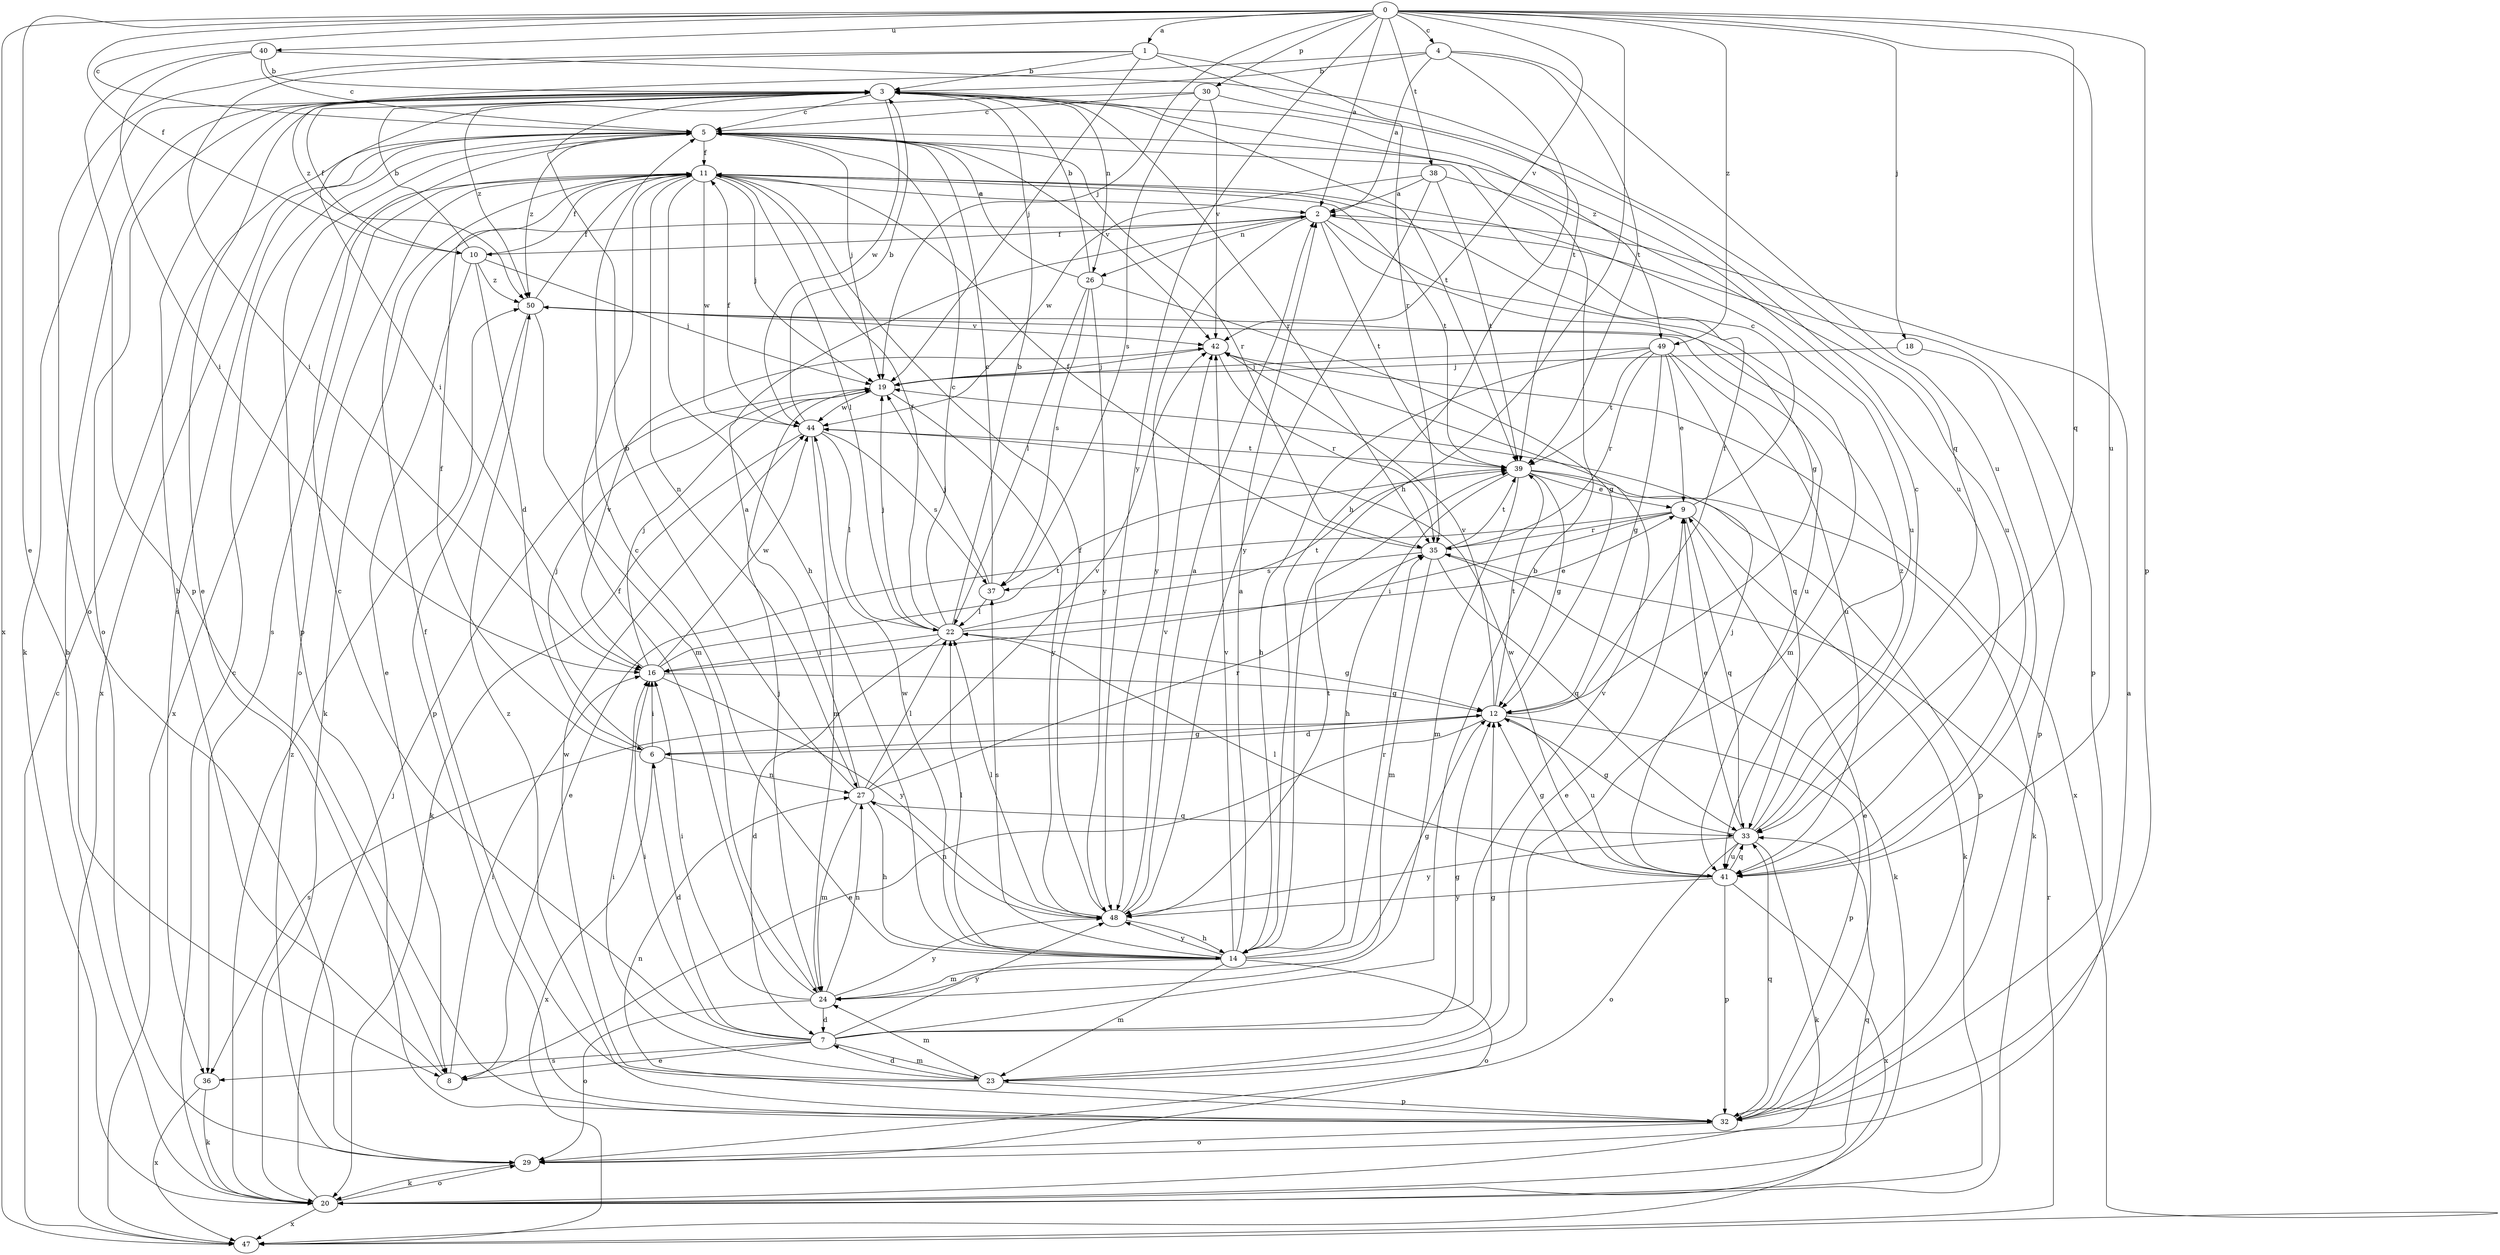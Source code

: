 strict digraph  {
0;
1;
2;
3;
4;
5;
6;
7;
8;
9;
10;
11;
12;
14;
16;
18;
19;
20;
22;
23;
24;
26;
27;
29;
30;
32;
33;
35;
36;
37;
38;
39;
40;
41;
42;
44;
47;
48;
49;
50;
0 -> 1  [label=a];
0 -> 2  [label=a];
0 -> 4  [label=c];
0 -> 5  [label=c];
0 -> 8  [label=e];
0 -> 10  [label=f];
0 -> 14  [label=h];
0 -> 18  [label=j];
0 -> 19  [label=j];
0 -> 30  [label=p];
0 -> 32  [label=p];
0 -> 33  [label=q];
0 -> 38  [label=t];
0 -> 40  [label=u];
0 -> 41  [label=u];
0 -> 42  [label=v];
0 -> 47  [label=x];
0 -> 48  [label=y];
0 -> 49  [label=z];
1 -> 3  [label=b];
1 -> 16  [label=i];
1 -> 19  [label=j];
1 -> 29  [label=o];
1 -> 35  [label=r];
1 -> 39  [label=t];
2 -> 10  [label=f];
2 -> 12  [label=g];
2 -> 20  [label=k];
2 -> 23  [label=m];
2 -> 26  [label=n];
2 -> 32  [label=p];
2 -> 39  [label=t];
2 -> 48  [label=y];
3 -> 5  [label=c];
3 -> 8  [label=e];
3 -> 10  [label=f];
3 -> 20  [label=k];
3 -> 26  [label=n];
3 -> 29  [label=o];
3 -> 35  [label=r];
3 -> 39  [label=t];
3 -> 44  [label=w];
3 -> 49  [label=z];
3 -> 50  [label=z];
4 -> 2  [label=a];
4 -> 3  [label=b];
4 -> 14  [label=h];
4 -> 39  [label=t];
4 -> 41  [label=u];
4 -> 50  [label=z];
5 -> 11  [label=f];
5 -> 19  [label=j];
5 -> 32  [label=p];
5 -> 35  [label=r];
5 -> 36  [label=s];
5 -> 42  [label=v];
5 -> 47  [label=x];
5 -> 50  [label=z];
6 -> 11  [label=f];
6 -> 12  [label=g];
6 -> 16  [label=i];
6 -> 19  [label=j];
6 -> 27  [label=n];
6 -> 47  [label=x];
7 -> 3  [label=b];
7 -> 5  [label=c];
7 -> 6  [label=d];
7 -> 8  [label=e];
7 -> 12  [label=g];
7 -> 16  [label=i];
7 -> 23  [label=m];
7 -> 36  [label=s];
7 -> 42  [label=v];
7 -> 48  [label=y];
8 -> 3  [label=b];
8 -> 16  [label=i];
9 -> 5  [label=c];
9 -> 8  [label=e];
9 -> 16  [label=i];
9 -> 20  [label=k];
9 -> 33  [label=q];
9 -> 35  [label=r];
10 -> 3  [label=b];
10 -> 6  [label=d];
10 -> 8  [label=e];
10 -> 11  [label=f];
10 -> 19  [label=j];
10 -> 50  [label=z];
11 -> 2  [label=a];
11 -> 14  [label=h];
11 -> 19  [label=j];
11 -> 22  [label=l];
11 -> 27  [label=n];
11 -> 29  [label=o];
11 -> 36  [label=s];
11 -> 39  [label=t];
11 -> 41  [label=u];
11 -> 44  [label=w];
11 -> 47  [label=x];
12 -> 6  [label=d];
12 -> 8  [label=e];
12 -> 11  [label=f];
12 -> 32  [label=p];
12 -> 36  [label=s];
12 -> 39  [label=t];
12 -> 41  [label=u];
12 -> 42  [label=v];
14 -> 2  [label=a];
14 -> 5  [label=c];
14 -> 12  [label=g];
14 -> 22  [label=l];
14 -> 23  [label=m];
14 -> 24  [label=m];
14 -> 29  [label=o];
14 -> 35  [label=r];
14 -> 37  [label=s];
14 -> 42  [label=v];
14 -> 44  [label=w];
14 -> 48  [label=y];
16 -> 12  [label=g];
16 -> 19  [label=j];
16 -> 39  [label=t];
16 -> 42  [label=v];
16 -> 44  [label=w];
16 -> 48  [label=y];
18 -> 19  [label=j];
18 -> 32  [label=p];
19 -> 44  [label=w];
19 -> 48  [label=y];
20 -> 3  [label=b];
20 -> 5  [label=c];
20 -> 19  [label=j];
20 -> 29  [label=o];
20 -> 33  [label=q];
20 -> 47  [label=x];
20 -> 50  [label=z];
22 -> 3  [label=b];
22 -> 5  [label=c];
22 -> 7  [label=d];
22 -> 9  [label=e];
22 -> 11  [label=f];
22 -> 12  [label=g];
22 -> 16  [label=i];
22 -> 19  [label=j];
22 -> 39  [label=t];
23 -> 7  [label=d];
23 -> 9  [label=e];
23 -> 11  [label=f];
23 -> 12  [label=g];
23 -> 16  [label=i];
23 -> 24  [label=m];
23 -> 32  [label=p];
23 -> 44  [label=w];
24 -> 7  [label=d];
24 -> 11  [label=f];
24 -> 16  [label=i];
24 -> 19  [label=j];
24 -> 27  [label=n];
24 -> 29  [label=o];
24 -> 48  [label=y];
26 -> 3  [label=b];
26 -> 5  [label=c];
26 -> 12  [label=g];
26 -> 22  [label=l];
26 -> 37  [label=s];
26 -> 48  [label=y];
27 -> 2  [label=a];
27 -> 3  [label=b];
27 -> 14  [label=h];
27 -> 22  [label=l];
27 -> 24  [label=m];
27 -> 33  [label=q];
27 -> 35  [label=r];
27 -> 42  [label=v];
29 -> 2  [label=a];
29 -> 20  [label=k];
30 -> 5  [label=c];
30 -> 16  [label=i];
30 -> 37  [label=s];
30 -> 41  [label=u];
30 -> 42  [label=v];
32 -> 9  [label=e];
32 -> 27  [label=n];
32 -> 29  [label=o];
32 -> 33  [label=q];
32 -> 50  [label=z];
33 -> 5  [label=c];
33 -> 9  [label=e];
33 -> 12  [label=g];
33 -> 20  [label=k];
33 -> 29  [label=o];
33 -> 41  [label=u];
33 -> 48  [label=y];
33 -> 50  [label=z];
35 -> 11  [label=f];
35 -> 20  [label=k];
35 -> 24  [label=m];
35 -> 33  [label=q];
35 -> 37  [label=s];
35 -> 39  [label=t];
36 -> 20  [label=k];
36 -> 47  [label=x];
37 -> 5  [label=c];
37 -> 19  [label=j];
37 -> 22  [label=l];
38 -> 2  [label=a];
38 -> 39  [label=t];
38 -> 41  [label=u];
38 -> 44  [label=w];
38 -> 48  [label=y];
39 -> 9  [label=e];
39 -> 12  [label=g];
39 -> 14  [label=h];
39 -> 20  [label=k];
39 -> 24  [label=m];
39 -> 32  [label=p];
40 -> 3  [label=b];
40 -> 5  [label=c];
40 -> 16  [label=i];
40 -> 32  [label=p];
40 -> 33  [label=q];
41 -> 12  [label=g];
41 -> 19  [label=j];
41 -> 22  [label=l];
41 -> 32  [label=p];
41 -> 33  [label=q];
41 -> 44  [label=w];
41 -> 47  [label=x];
41 -> 48  [label=y];
42 -> 19  [label=j];
42 -> 35  [label=r];
42 -> 47  [label=x];
44 -> 3  [label=b];
44 -> 11  [label=f];
44 -> 20  [label=k];
44 -> 22  [label=l];
44 -> 24  [label=m];
44 -> 37  [label=s];
44 -> 39  [label=t];
47 -> 5  [label=c];
47 -> 35  [label=r];
48 -> 2  [label=a];
48 -> 11  [label=f];
48 -> 14  [label=h];
48 -> 22  [label=l];
48 -> 27  [label=n];
48 -> 39  [label=t];
48 -> 42  [label=v];
49 -> 9  [label=e];
49 -> 12  [label=g];
49 -> 14  [label=h];
49 -> 19  [label=j];
49 -> 33  [label=q];
49 -> 35  [label=r];
49 -> 39  [label=t];
49 -> 41  [label=u];
50 -> 11  [label=f];
50 -> 24  [label=m];
50 -> 32  [label=p];
50 -> 41  [label=u];
50 -> 42  [label=v];
}
